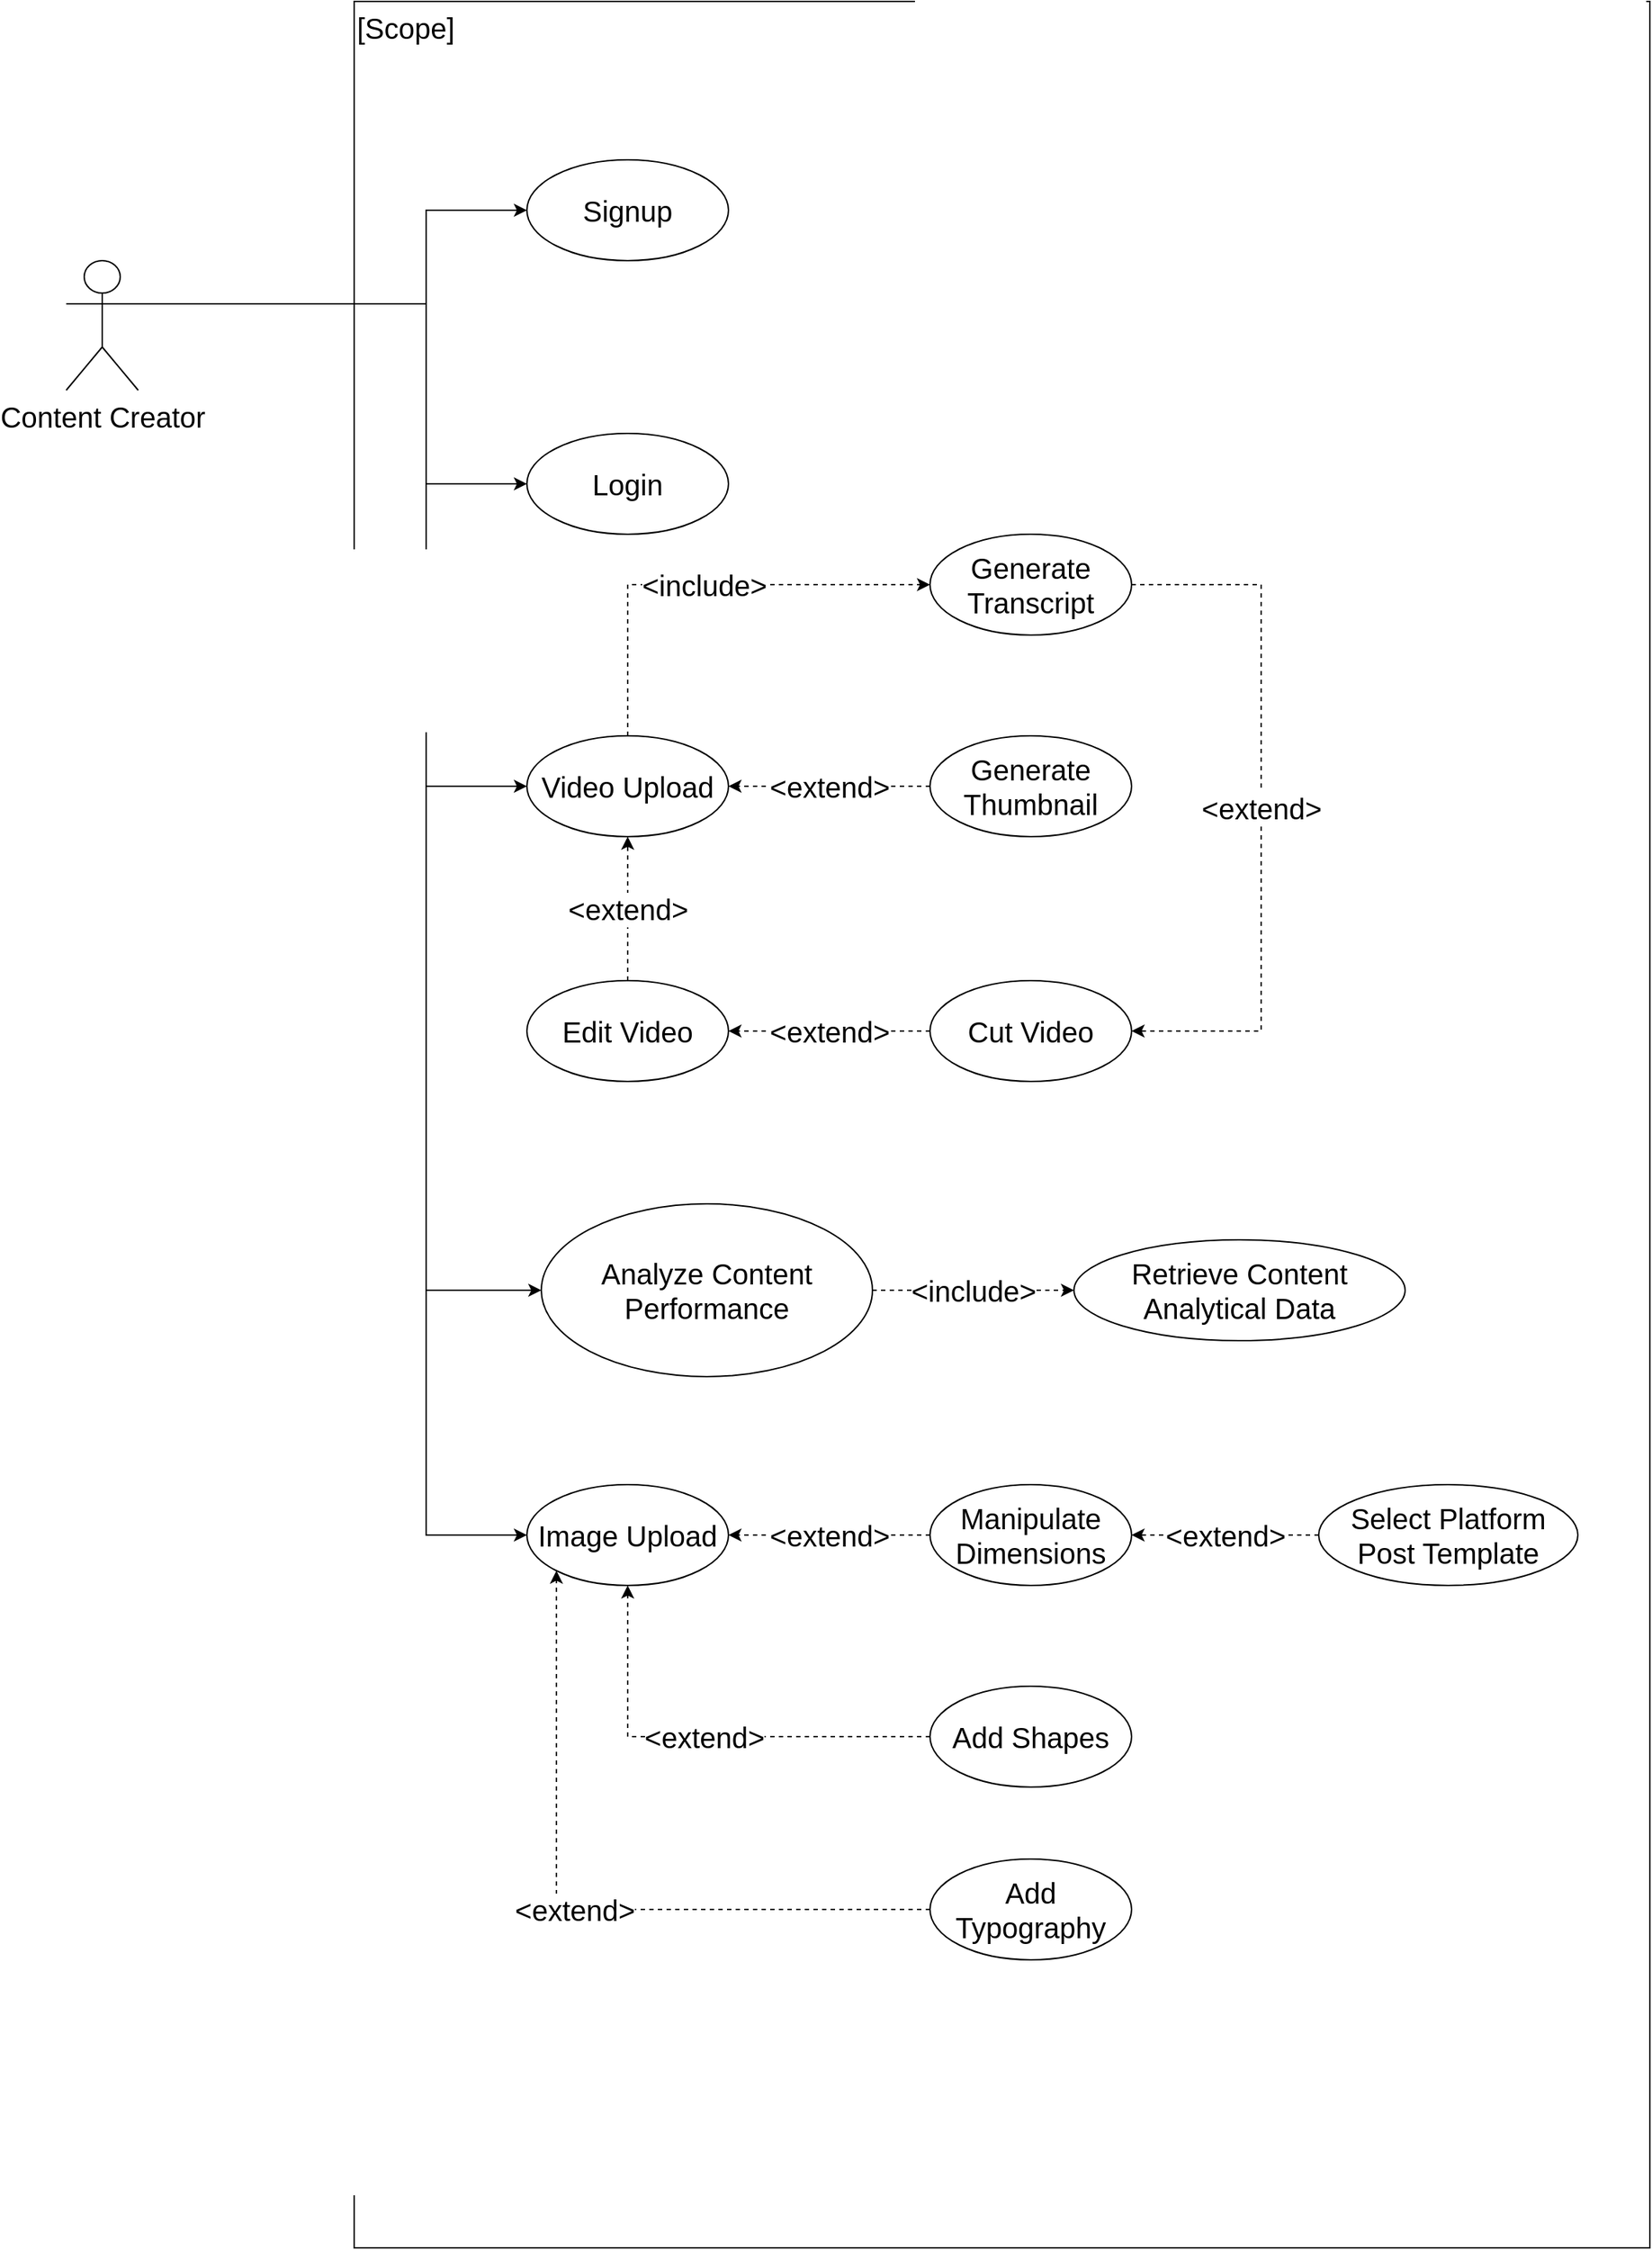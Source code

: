 <mxfile version="20.3.0" type="device"><diagram id="jqEnoWsUP2xUZb84AYmR" name="Page-1"><mxGraphModel dx="2071" dy="754" grid="1" gridSize="10" guides="1" tooltips="1" connect="1" arrows="1" fold="1" page="1" pageScale="1" pageWidth="850" pageHeight="1100" math="0" shadow="0"><root><mxCell id="0"/><mxCell id="1" parent="0"/><mxCell id="45NrUMSMub-wUSPSBFSL-10" value="[Scope]" style="rounded=0;whiteSpace=wrap;html=1;fillColor=none;align=left;verticalAlign=top;fontSize=20;" parent="1" vertex="1"><mxGeometry x="100" y="80" width="900" height="1560" as="geometry"/></mxCell><mxCell id="45NrUMSMub-wUSPSBFSL-14" style="edgeStyle=orthogonalEdgeStyle;rounded=0;orthogonalLoop=1;jettySize=auto;html=1;exitX=1;exitY=0.333;exitDx=0;exitDy=0;exitPerimeter=0;entryX=0;entryY=0.5;entryDx=0;entryDy=0;fontSize=20;" parent="1" source="45NrUMSMub-wUSPSBFSL-11" target="45NrUMSMub-wUSPSBFSL-13" edge="1"><mxGeometry relative="1" as="geometry"><Array as="points"><mxPoint x="150" y="290"/><mxPoint x="150" y="225"/></Array></mxGeometry></mxCell><mxCell id="45NrUMSMub-wUSPSBFSL-16" style="edgeStyle=orthogonalEdgeStyle;rounded=0;orthogonalLoop=1;jettySize=auto;html=1;exitX=1;exitY=0.333;exitDx=0;exitDy=0;exitPerimeter=0;entryX=0;entryY=0.5;entryDx=0;entryDy=0;fontSize=20;" parent="1" source="45NrUMSMub-wUSPSBFSL-11" target="45NrUMSMub-wUSPSBFSL-15" edge="1"><mxGeometry relative="1" as="geometry"><Array as="points"><mxPoint x="150" y="290"/><mxPoint x="150" y="415"/></Array></mxGeometry></mxCell><mxCell id="Uatmz8lKTWN7fLOPju95-2" style="edgeStyle=orthogonalEdgeStyle;rounded=0;orthogonalLoop=1;jettySize=auto;html=1;exitX=1;exitY=0.333;exitDx=0;exitDy=0;exitPerimeter=0;entryX=0;entryY=0.5;entryDx=0;entryDy=0;fontSize=20;" parent="1" source="45NrUMSMub-wUSPSBFSL-11" target="Uatmz8lKTWN7fLOPju95-1" edge="1"><mxGeometry relative="1" as="geometry"><Array as="points"><mxPoint x="150" y="290"/><mxPoint x="150" y="625"/></Array></mxGeometry></mxCell><mxCell id="EOLj8KeCMcYdQWpYB7_0-3" style="edgeStyle=orthogonalEdgeStyle;rounded=0;orthogonalLoop=1;jettySize=auto;html=1;exitX=1;exitY=0.333;exitDx=0;exitDy=0;exitPerimeter=0;entryX=0;entryY=0.5;entryDx=0;entryDy=0;fontSize=20;" parent="1" source="45NrUMSMub-wUSPSBFSL-11" target="EOLj8KeCMcYdQWpYB7_0-2" edge="1"><mxGeometry relative="1" as="geometry"><Array as="points"><mxPoint x="150" y="290"/><mxPoint x="150" y="975"/></Array></mxGeometry></mxCell><mxCell id="EOLj8KeCMcYdQWpYB7_0-10" style="edgeStyle=orthogonalEdgeStyle;rounded=0;orthogonalLoop=1;jettySize=auto;html=1;exitX=1;exitY=0.333;exitDx=0;exitDy=0;exitPerimeter=0;entryX=0;entryY=0.5;entryDx=0;entryDy=0;fontSize=20;" parent="1" source="45NrUMSMub-wUSPSBFSL-11" target="EOLj8KeCMcYdQWpYB7_0-7" edge="1"><mxGeometry relative="1" as="geometry"><Array as="points"><mxPoint x="150" y="290"/><mxPoint x="150" y="1145"/></Array></mxGeometry></mxCell><mxCell id="45NrUMSMub-wUSPSBFSL-11" value="Content Creator" style="shape=umlActor;verticalLabelPosition=bottom;verticalAlign=top;html=1;outlineConnect=0;fillColor=none;fontSize=20;" parent="1" vertex="1"><mxGeometry x="-100" y="260" width="50" height="90" as="geometry"/></mxCell><mxCell id="45NrUMSMub-wUSPSBFSL-13" value="Signup" style="ellipse;whiteSpace=wrap;html=1;fillColor=none;fontSize=20;" parent="1" vertex="1"><mxGeometry x="220" y="190" width="140" height="70" as="geometry"/></mxCell><mxCell id="45NrUMSMub-wUSPSBFSL-15" value="Login" style="ellipse;whiteSpace=wrap;html=1;fillColor=none;fontSize=20;" parent="1" vertex="1"><mxGeometry x="220" y="380" width="140" height="70" as="geometry"/></mxCell><mxCell id="EOLj8KeCMcYdQWpYB7_0-25" value="&amp;lt;include&amp;gt;" style="edgeStyle=orthogonalEdgeStyle;rounded=0;orthogonalLoop=1;jettySize=auto;html=1;exitX=0.5;exitY=0;exitDx=0;exitDy=0;entryX=0;entryY=0.5;entryDx=0;entryDy=0;dashed=1;fontSize=20;" parent="1" source="Uatmz8lKTWN7fLOPju95-1" target="EOLj8KeCMcYdQWpYB7_0-23" edge="1"><mxGeometry relative="1" as="geometry"/></mxCell><mxCell id="Uatmz8lKTWN7fLOPju95-1" value="Video Upload" style="ellipse;whiteSpace=wrap;html=1;fillColor=none;fontSize=20;" parent="1" vertex="1"><mxGeometry x="220" y="590" width="140" height="70" as="geometry"/></mxCell><mxCell id="Uatmz8lKTWN7fLOPju95-4" value="&amp;lt;extend&amp;gt;" style="edgeStyle=orthogonalEdgeStyle;rounded=0;orthogonalLoop=1;jettySize=auto;html=1;exitX=0.5;exitY=0;exitDx=0;exitDy=0;entryX=0.5;entryY=1;entryDx=0;entryDy=0;dashed=1;fontSize=20;" parent="1" source="Uatmz8lKTWN7fLOPju95-3" target="Uatmz8lKTWN7fLOPju95-1" edge="1"><mxGeometry relative="1" as="geometry"/></mxCell><mxCell id="Uatmz8lKTWN7fLOPju95-3" value="Edit Video" style="ellipse;whiteSpace=wrap;html=1;fillColor=none;fontSize=20;" parent="1" vertex="1"><mxGeometry x="220" y="760" width="140" height="70" as="geometry"/></mxCell><mxCell id="Uatmz8lKTWN7fLOPju95-7" value="&amp;lt;extend&amp;gt;" style="edgeStyle=orthogonalEdgeStyle;rounded=0;orthogonalLoop=1;jettySize=auto;html=1;exitX=0;exitY=0.5;exitDx=0;exitDy=0;entryX=1;entryY=0.5;entryDx=0;entryDy=0;dashed=1;fontSize=20;" parent="1" source="Uatmz8lKTWN7fLOPju95-6" target="Uatmz8lKTWN7fLOPju95-3" edge="1"><mxGeometry relative="1" as="geometry"/></mxCell><mxCell id="Uatmz8lKTWN7fLOPju95-6" value="Cut Video" style="ellipse;whiteSpace=wrap;html=1;fillColor=none;fontSize=20;" parent="1" vertex="1"><mxGeometry x="500" y="760" width="140" height="70" as="geometry"/></mxCell><mxCell id="EOLj8KeCMcYdQWpYB7_0-6" value="&amp;lt;include&amp;gt;" style="edgeStyle=orthogonalEdgeStyle;rounded=0;orthogonalLoop=1;jettySize=auto;html=1;exitX=1;exitY=0.5;exitDx=0;exitDy=0;dashed=1;fontSize=20;" parent="1" source="EOLj8KeCMcYdQWpYB7_0-2" target="EOLj8KeCMcYdQWpYB7_0-4" edge="1"><mxGeometry relative="1" as="geometry"/></mxCell><mxCell id="EOLj8KeCMcYdQWpYB7_0-2" value="Analyze Content Performance" style="ellipse;whiteSpace=wrap;html=1;fillColor=none;fontSize=20;" parent="1" vertex="1"><mxGeometry x="230" y="915" width="230" height="120" as="geometry"/></mxCell><mxCell id="EOLj8KeCMcYdQWpYB7_0-4" value="Retrieve Content&lt;br&gt;Analytical Data" style="ellipse;whiteSpace=wrap;html=1;fillColor=none;fontSize=20;" parent="1" vertex="1"><mxGeometry x="600" y="940" width="230" height="70" as="geometry"/></mxCell><mxCell id="EOLj8KeCMcYdQWpYB7_0-7" value="Image Upload" style="ellipse;whiteSpace=wrap;html=1;fillColor=none;fontSize=20;" parent="1" vertex="1"><mxGeometry x="220" y="1110" width="140" height="70" as="geometry"/></mxCell><mxCell id="EOLj8KeCMcYdQWpYB7_0-15" value="&amp;lt;extend&amp;gt;" style="edgeStyle=orthogonalEdgeStyle;rounded=0;orthogonalLoop=1;jettySize=auto;html=1;exitX=0;exitY=0.5;exitDx=0;exitDy=0;dashed=1;fontSize=20;" parent="1" source="EOLj8KeCMcYdQWpYB7_0-11" target="EOLj8KeCMcYdQWpYB7_0-7" edge="1"><mxGeometry relative="1" as="geometry"/></mxCell><mxCell id="EOLj8KeCMcYdQWpYB7_0-11" value="Manipulate Dimensions" style="ellipse;whiteSpace=wrap;html=1;fillColor=none;fontSize=20;" parent="1" vertex="1"><mxGeometry x="500" y="1110" width="140" height="70" as="geometry"/></mxCell><mxCell id="EOLj8KeCMcYdQWpYB7_0-13" value="&amp;lt;extend&amp;gt;" style="edgeStyle=orthogonalEdgeStyle;rounded=0;orthogonalLoop=1;jettySize=auto;html=1;exitX=0;exitY=0.5;exitDx=0;exitDy=0;entryX=1;entryY=0.5;entryDx=0;entryDy=0;dashed=1;fontSize=20;" parent="1" source="EOLj8KeCMcYdQWpYB7_0-12" target="Uatmz8lKTWN7fLOPju95-1" edge="1"><mxGeometry relative="1" as="geometry"/></mxCell><mxCell id="EOLj8KeCMcYdQWpYB7_0-12" value="Generate Thumbnail" style="ellipse;whiteSpace=wrap;html=1;fillColor=none;fontSize=20;" parent="1" vertex="1"><mxGeometry x="500" y="590" width="140" height="70" as="geometry"/></mxCell><mxCell id="EOLj8KeCMcYdQWpYB7_0-18" value="&amp;lt;extend&amp;gt;" style="edgeStyle=orthogonalEdgeStyle;rounded=0;orthogonalLoop=1;jettySize=auto;html=1;exitX=0;exitY=0.5;exitDx=0;exitDy=0;entryX=0.5;entryY=1;entryDx=0;entryDy=0;dashed=1;fontSize=20;" parent="1" source="EOLj8KeCMcYdQWpYB7_0-17" target="EOLj8KeCMcYdQWpYB7_0-7" edge="1"><mxGeometry relative="1" as="geometry"/></mxCell><mxCell id="EOLj8KeCMcYdQWpYB7_0-17" value="Add Shapes" style="ellipse;whiteSpace=wrap;html=1;fillColor=none;fontSize=20;" parent="1" vertex="1"><mxGeometry x="500" y="1250" width="140" height="70" as="geometry"/></mxCell><mxCell id="EOLj8KeCMcYdQWpYB7_0-20" value="&amp;lt;extend&amp;gt;" style="edgeStyle=orthogonalEdgeStyle;rounded=0;orthogonalLoop=1;jettySize=auto;html=1;exitX=0;exitY=0.5;exitDx=0;exitDy=0;entryX=0;entryY=1;entryDx=0;entryDy=0;dashed=1;fontSize=20;" parent="1" source="EOLj8KeCMcYdQWpYB7_0-19" target="EOLj8KeCMcYdQWpYB7_0-7" edge="1"><mxGeometry relative="1" as="geometry"/></mxCell><mxCell id="EOLj8KeCMcYdQWpYB7_0-19" value="Add Typography" style="ellipse;whiteSpace=wrap;html=1;fillColor=none;fontSize=20;" parent="1" vertex="1"><mxGeometry x="500" y="1370" width="140" height="70" as="geometry"/></mxCell><mxCell id="EOLj8KeCMcYdQWpYB7_0-22" value="&amp;lt;extend&amp;gt;" style="edgeStyle=orthogonalEdgeStyle;rounded=0;orthogonalLoop=1;jettySize=auto;html=1;exitX=0;exitY=0.5;exitDx=0;exitDy=0;dashed=1;fontSize=20;" parent="1" source="EOLj8KeCMcYdQWpYB7_0-21" target="EOLj8KeCMcYdQWpYB7_0-11" edge="1"><mxGeometry relative="1" as="geometry"/></mxCell><mxCell id="EOLj8KeCMcYdQWpYB7_0-21" value="Select Platform Post Template" style="ellipse;whiteSpace=wrap;html=1;fillColor=none;fontSize=20;" parent="1" vertex="1"><mxGeometry x="770" y="1110" width="180" height="70" as="geometry"/></mxCell><mxCell id="EOLj8KeCMcYdQWpYB7_0-26" value="&amp;lt;extend&amp;gt;" style="edgeStyle=orthogonalEdgeStyle;rounded=0;orthogonalLoop=1;jettySize=auto;html=1;exitX=1;exitY=0.5;exitDx=0;exitDy=0;entryX=1;entryY=0.5;entryDx=0;entryDy=0;dashed=1;fontSize=20;" parent="1" source="EOLj8KeCMcYdQWpYB7_0-23" target="Uatmz8lKTWN7fLOPju95-6" edge="1"><mxGeometry relative="1" as="geometry"><Array as="points"><mxPoint x="730" y="485"/><mxPoint x="730" y="795"/></Array></mxGeometry></mxCell><mxCell id="EOLj8KeCMcYdQWpYB7_0-23" value="Generate Transcript" style="ellipse;whiteSpace=wrap;html=1;fillColor=none;fontSize=20;" parent="1" vertex="1"><mxGeometry x="500" y="450" width="140" height="70" as="geometry"/></mxCell></root></mxGraphModel></diagram></mxfile>